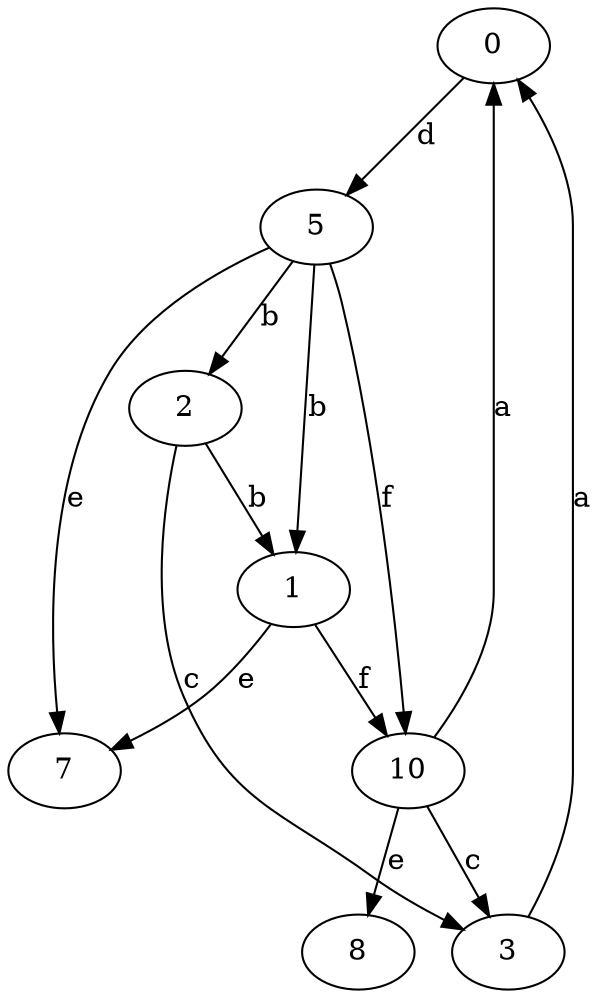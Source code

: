 strict digraph  {
0;
1;
2;
3;
5;
7;
8;
10;
0 -> 5  [label=d];
1 -> 7  [label=e];
1 -> 10  [label=f];
2 -> 1  [label=b];
2 -> 3  [label=c];
3 -> 0  [label=a];
5 -> 1  [label=b];
5 -> 2  [label=b];
5 -> 7  [label=e];
5 -> 10  [label=f];
10 -> 0  [label=a];
10 -> 3  [label=c];
10 -> 8  [label=e];
}
